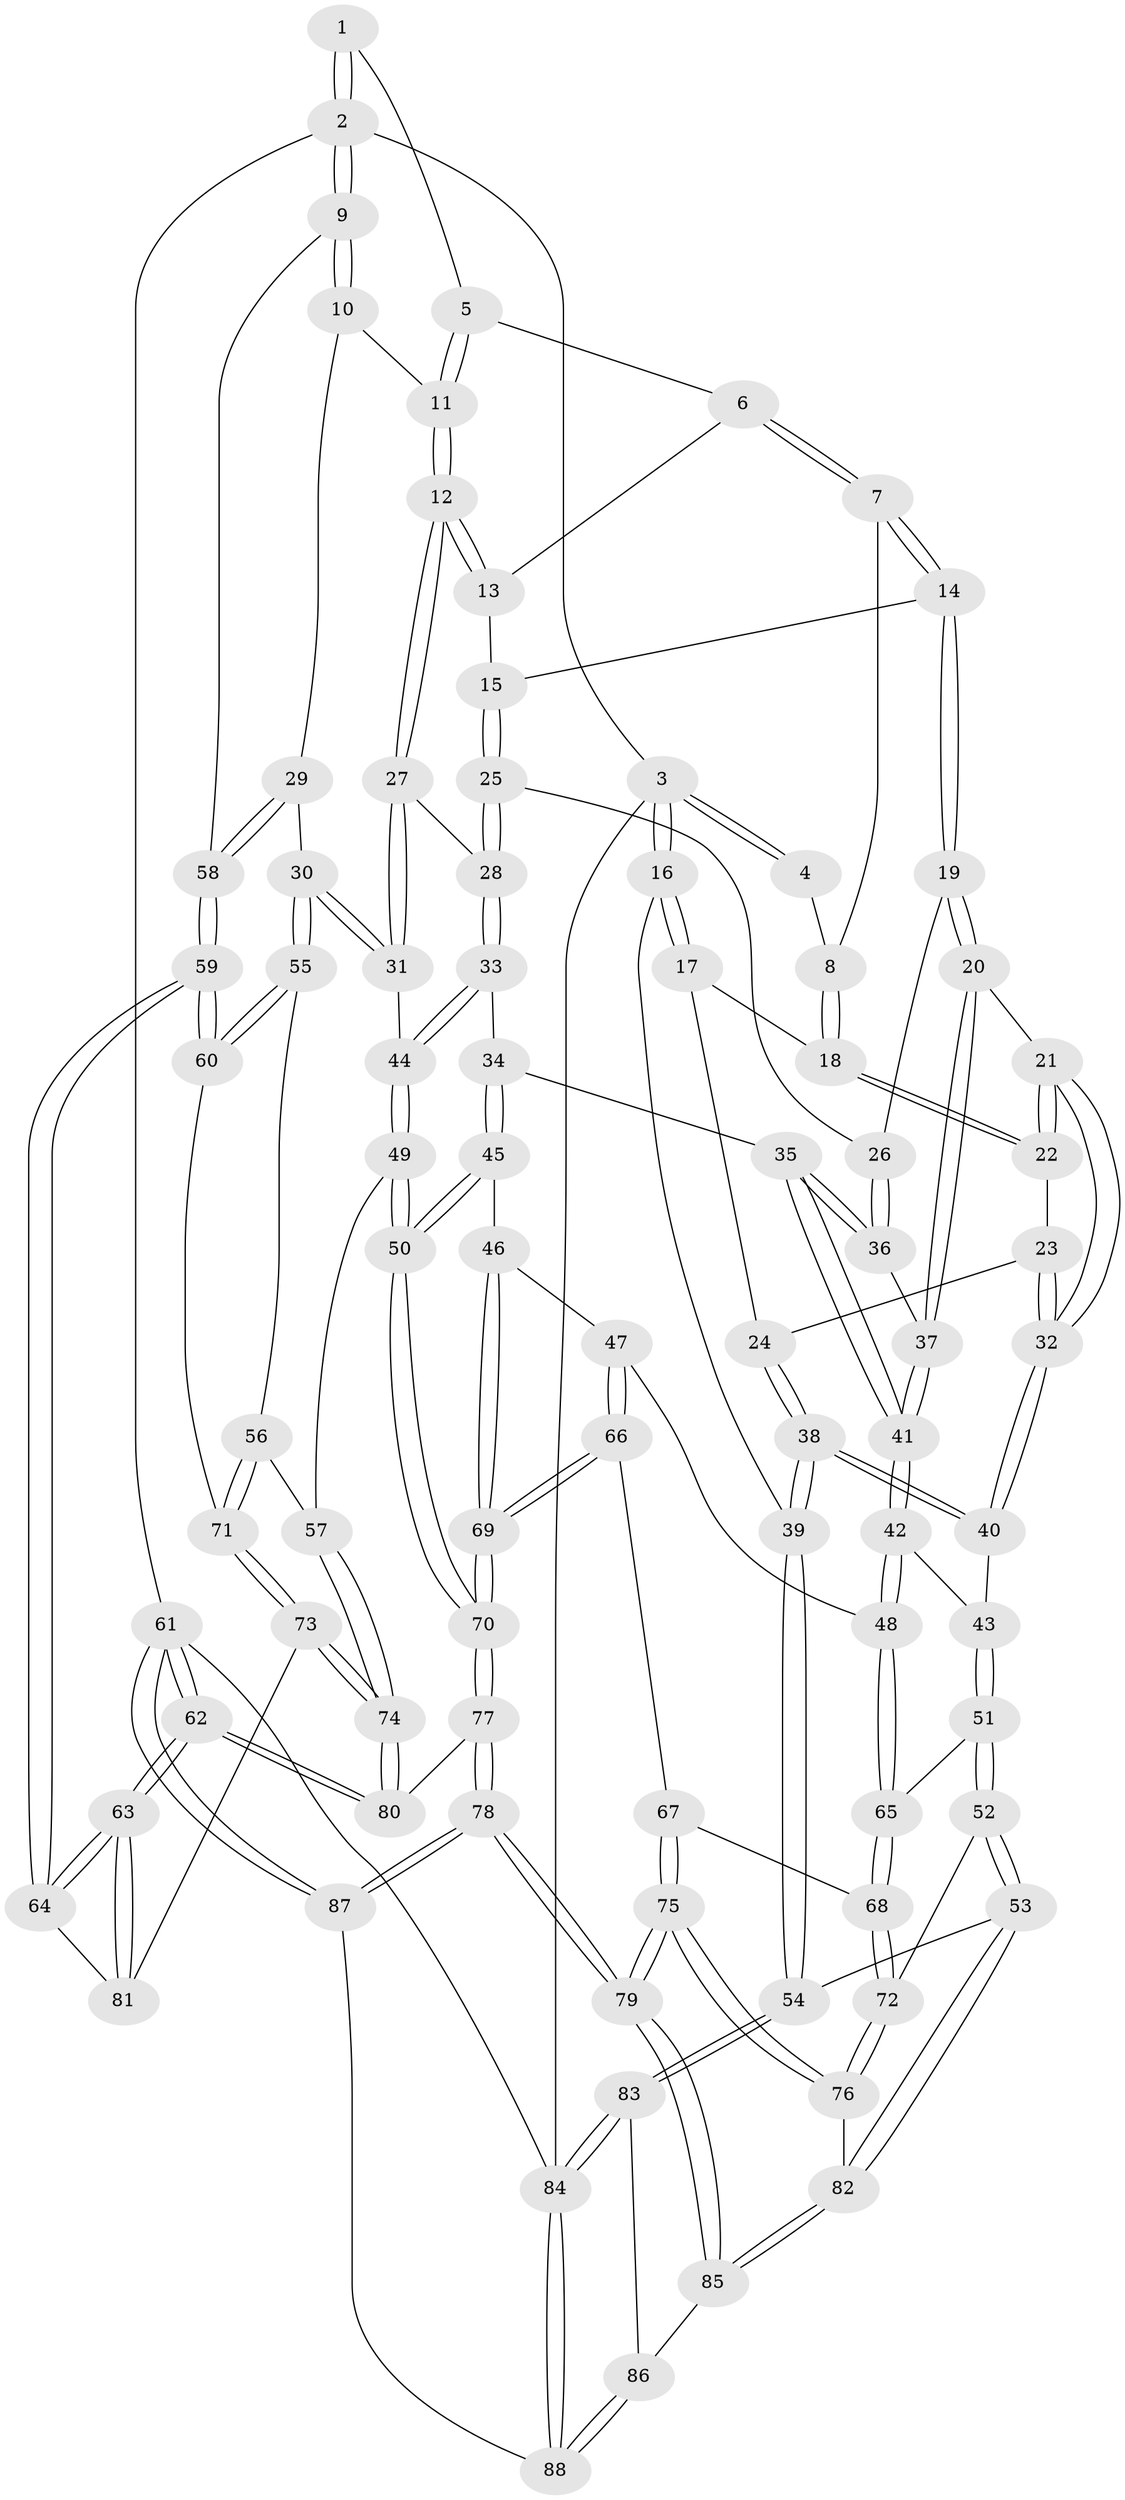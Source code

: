 // coarse degree distribution, {5: 0.09433962264150944, 4: 0.07547169811320754, 2: 0.09433962264150944, 3: 0.660377358490566, 6: 0.07547169811320754}
// Generated by graph-tools (version 1.1) at 2025/54/03/04/25 22:54:25]
// undirected, 88 vertices, 217 edges
graph export_dot {
  node [color=gray90,style=filled];
  1 [pos="+0.8397389099943892+0"];
  2 [pos="+1+0"];
  3 [pos="+0+0"];
  4 [pos="+0.28901607445825844+0"];
  5 [pos="+0.8193369488959109+0"];
  6 [pos="+0.7047487217221632+0.022679535631861137"];
  7 [pos="+0.3500427810392174+0.07052998714207012"];
  8 [pos="+0.28652223423148604+0.012431992282616124"];
  9 [pos="+1+0.24275950735725507"];
  10 [pos="+0.9746197887276207+0.257048034761496"];
  11 [pos="+0.8999773361573375+0.20048518502024368"];
  12 [pos="+0.7370617435656537+0.2825770269148218"];
  13 [pos="+0.6976453538204943+0.0465933802995002"];
  14 [pos="+0.4000785838505295+0.14791515172880046"];
  15 [pos="+0.5158061788907219+0.20077925224820098"];
  16 [pos="+0+0.07998894830320386"];
  17 [pos="+0.040179775221025275+0.13929413355961295"];
  18 [pos="+0.200070134012546+0.09902000365356381"];
  19 [pos="+0.34671680310743846+0.32624905652568914"];
  20 [pos="+0.3113140767998613+0.35765065476947266"];
  21 [pos="+0.3093560641585288+0.3577139494492647"];
  22 [pos="+0.21105158287789072+0.2223722247263176"];
  23 [pos="+0.11689828023164267+0.33201307216555953"];
  24 [pos="+0.09713304598928078+0.3399611501394432"];
  25 [pos="+0.5506344261578155+0.30469043974318805"];
  26 [pos="+0.5052463098032819+0.3338762224506724"];
  27 [pos="+0.723577671279381+0.3354317090037411"];
  28 [pos="+0.574741376175964+0.3158110468263961"];
  29 [pos="+0.8348041180407685+0.4226717917474707"];
  30 [pos="+0.833487032095532+0.42358980353358017"];
  31 [pos="+0.7330499926620877+0.3524473661697467"];
  32 [pos="+0.2923417723886729+0.3687591788564233"];
  33 [pos="+0.5565086737334765+0.4793558793697508"];
  34 [pos="+0.5302473368320647+0.4897747208719552"];
  35 [pos="+0.49616559457611537+0.4781635287571146"];
  36 [pos="+0.4835729005746842+0.3933614664073491"];
  37 [pos="+0.3690733841833505+0.43248996859466576"];
  38 [pos="+0.009589332061225753+0.4701785350183864"];
  39 [pos="+0+0.579277729611143"];
  40 [pos="+0.2352453686184489+0.4433917733809356"];
  41 [pos="+0.39673298797271733+0.5128527530970666"];
  42 [pos="+0.38733193253070414+0.5394754772518772"];
  43 [pos="+0.25408414461009515+0.5062791136013329"];
  44 [pos="+0.6329127069134767+0.49218486803057054"];
  45 [pos="+0.5346681047322933+0.6224634010523077"];
  46 [pos="+0.46651466863650504+0.624704443239606"];
  47 [pos="+0.43636857453590944+0.6214223179458856"];
  48 [pos="+0.38799769851356747+0.5535256473809604"];
  49 [pos="+0.6714925083847011+0.6336052102878771"];
  50 [pos="+0.6223923198628813+0.6684250130476287"];
  51 [pos="+0.20086849533016685+0.6306916212868068"];
  52 [pos="+0.136403615990428+0.6557853953535429"];
  53 [pos="+0+0.6447698000428029"];
  54 [pos="+0+0.5997640133339001"];
  55 [pos="+0.849094872091018+0.49077390323230724"];
  56 [pos="+0.7515971660517539+0.6141477144284615"];
  57 [pos="+0.7370416223042104+0.6278662348815137"];
  58 [pos="+1+0.3661472363961731"];
  59 [pos="+1+0.6115584785174087"];
  60 [pos="+1+0.609330350828629"];
  61 [pos="+1+1"];
  62 [pos="+1+1"];
  63 [pos="+1+1"];
  64 [pos="+1+0.7488557065926635"];
  65 [pos="+0.2612743675733366+0.6352524347817363"];
  66 [pos="+0.40492796121533686+0.6816682572010985"];
  67 [pos="+0.37421450118942456+0.7008689890738573"];
  68 [pos="+0.3260644920235267+0.6954900596646753"];
  69 [pos="+0.49730044840129367+0.8019822483280653"];
  70 [pos="+0.5689235567387234+0.9226147343848726"];
  71 [pos="+0.9545566681470613+0.6799966339810036"];
  72 [pos="+0.26744699540166816+0.8093043129641805"];
  73 [pos="+0.8578661224364053+0.7888748932265967"];
  74 [pos="+0.8478989193250485+0.7926565025149284"];
  75 [pos="+0.3744032722950303+0.9315505300172858"];
  76 [pos="+0.2724733640867553+0.8240655862825463"];
  77 [pos="+0.568549351857311+0.9641290829381618"];
  78 [pos="+0.511383365748984+1"];
  79 [pos="+0.38498947371992864+0.9489822554402727"];
  80 [pos="+0.8052651545719355+0.8627524375159084"];
  81 [pos="+0.9023006876843409+0.8062632273987501"];
  82 [pos="+0.10012428964553452+0.8626785936074463"];
  83 [pos="+0+0.9324371975762675"];
  84 [pos="+0+1"];
  85 [pos="+0.11142551417632958+0.9378928668947154"];
  86 [pos="+0.10644964276750825+0.9476338697826003"];
  87 [pos="+0.5122025365158438+1"];
  88 [pos="+0.05252371647663686+1"];
  1 -- 2;
  1 -- 2;
  1 -- 5;
  2 -- 3;
  2 -- 9;
  2 -- 9;
  2 -- 61;
  3 -- 4;
  3 -- 4;
  3 -- 16;
  3 -- 16;
  3 -- 84;
  4 -- 8;
  5 -- 6;
  5 -- 11;
  5 -- 11;
  6 -- 7;
  6 -- 7;
  6 -- 13;
  7 -- 8;
  7 -- 14;
  7 -- 14;
  8 -- 18;
  8 -- 18;
  9 -- 10;
  9 -- 10;
  9 -- 58;
  10 -- 11;
  10 -- 29;
  11 -- 12;
  11 -- 12;
  12 -- 13;
  12 -- 13;
  12 -- 27;
  12 -- 27;
  13 -- 15;
  14 -- 15;
  14 -- 19;
  14 -- 19;
  15 -- 25;
  15 -- 25;
  16 -- 17;
  16 -- 17;
  16 -- 39;
  17 -- 18;
  17 -- 24;
  18 -- 22;
  18 -- 22;
  19 -- 20;
  19 -- 20;
  19 -- 26;
  20 -- 21;
  20 -- 37;
  20 -- 37;
  21 -- 22;
  21 -- 22;
  21 -- 32;
  21 -- 32;
  22 -- 23;
  23 -- 24;
  23 -- 32;
  23 -- 32;
  24 -- 38;
  24 -- 38;
  25 -- 26;
  25 -- 28;
  25 -- 28;
  26 -- 36;
  26 -- 36;
  27 -- 28;
  27 -- 31;
  27 -- 31;
  28 -- 33;
  28 -- 33;
  29 -- 30;
  29 -- 58;
  29 -- 58;
  30 -- 31;
  30 -- 31;
  30 -- 55;
  30 -- 55;
  31 -- 44;
  32 -- 40;
  32 -- 40;
  33 -- 34;
  33 -- 44;
  33 -- 44;
  34 -- 35;
  34 -- 45;
  34 -- 45;
  35 -- 36;
  35 -- 36;
  35 -- 41;
  35 -- 41;
  36 -- 37;
  37 -- 41;
  37 -- 41;
  38 -- 39;
  38 -- 39;
  38 -- 40;
  38 -- 40;
  39 -- 54;
  39 -- 54;
  40 -- 43;
  41 -- 42;
  41 -- 42;
  42 -- 43;
  42 -- 48;
  42 -- 48;
  43 -- 51;
  43 -- 51;
  44 -- 49;
  44 -- 49;
  45 -- 46;
  45 -- 50;
  45 -- 50;
  46 -- 47;
  46 -- 69;
  46 -- 69;
  47 -- 48;
  47 -- 66;
  47 -- 66;
  48 -- 65;
  48 -- 65;
  49 -- 50;
  49 -- 50;
  49 -- 57;
  50 -- 70;
  50 -- 70;
  51 -- 52;
  51 -- 52;
  51 -- 65;
  52 -- 53;
  52 -- 53;
  52 -- 72;
  53 -- 54;
  53 -- 82;
  53 -- 82;
  54 -- 83;
  54 -- 83;
  55 -- 56;
  55 -- 60;
  55 -- 60;
  56 -- 57;
  56 -- 71;
  56 -- 71;
  57 -- 74;
  57 -- 74;
  58 -- 59;
  58 -- 59;
  59 -- 60;
  59 -- 60;
  59 -- 64;
  59 -- 64;
  60 -- 71;
  61 -- 62;
  61 -- 62;
  61 -- 87;
  61 -- 87;
  61 -- 84;
  62 -- 63;
  62 -- 63;
  62 -- 80;
  62 -- 80;
  63 -- 64;
  63 -- 64;
  63 -- 81;
  63 -- 81;
  64 -- 81;
  65 -- 68;
  65 -- 68;
  66 -- 67;
  66 -- 69;
  66 -- 69;
  67 -- 68;
  67 -- 75;
  67 -- 75;
  68 -- 72;
  68 -- 72;
  69 -- 70;
  69 -- 70;
  70 -- 77;
  70 -- 77;
  71 -- 73;
  71 -- 73;
  72 -- 76;
  72 -- 76;
  73 -- 74;
  73 -- 74;
  73 -- 81;
  74 -- 80;
  74 -- 80;
  75 -- 76;
  75 -- 76;
  75 -- 79;
  75 -- 79;
  76 -- 82;
  77 -- 78;
  77 -- 78;
  77 -- 80;
  78 -- 79;
  78 -- 79;
  78 -- 87;
  78 -- 87;
  79 -- 85;
  79 -- 85;
  82 -- 85;
  82 -- 85;
  83 -- 84;
  83 -- 84;
  83 -- 86;
  84 -- 88;
  84 -- 88;
  85 -- 86;
  86 -- 88;
  86 -- 88;
  87 -- 88;
}

